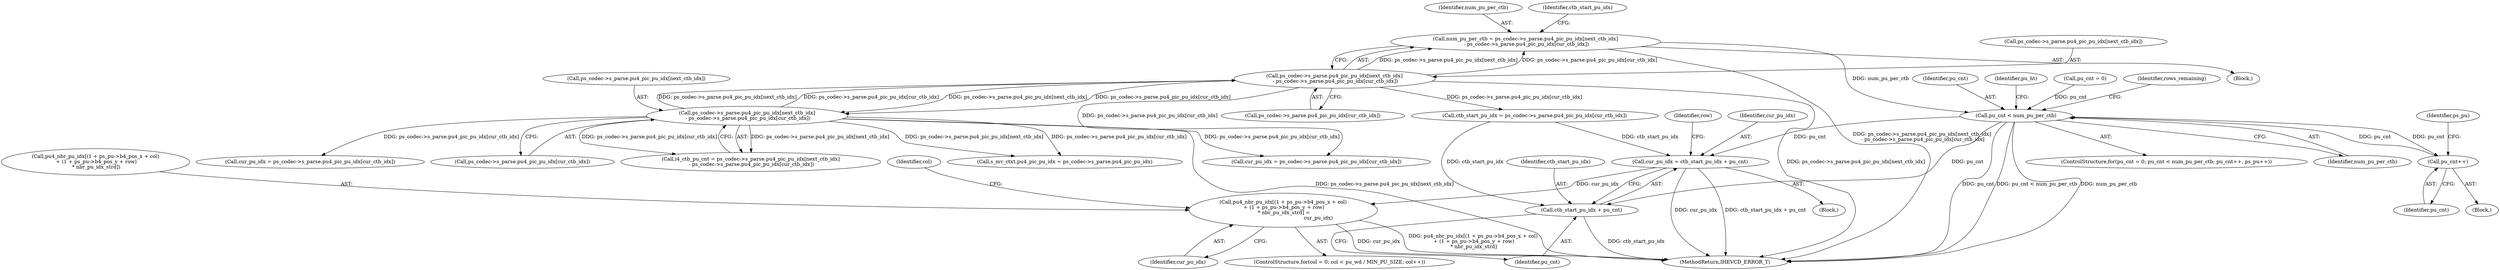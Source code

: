 digraph "0_Android_2b9fb0c2074d370a254b35e2489de2d94943578d@integer" {
"1003672" [label="(Call,num_pu_per_ctb = ps_codec->s_parse.pu4_pic_pu_idx[next_ctb_idx]\n - ps_codec->s_parse.pu4_pic_pu_idx[cur_ctb_idx])"];
"1003674" [label="(Call,ps_codec->s_parse.pu4_pic_pu_idx[next_ctb_idx]\n - ps_codec->s_parse.pu4_pic_pu_idx[cur_ctb_idx])"];
"1003362" [label="(Call,ps_codec->s_parse.pu4_pic_pu_idx[next_ctb_idx]\n - ps_codec->s_parse.pu4_pic_pu_idx[cur_ctb_idx])"];
"1003712" [label="(Call,pu_cnt < num_pu_per_ctb)"];
"1003716" [label="(Call,pu_cnt++)"];
"1003742" [label="(Call,cur_pu_idx = ctb_start_pu_idx + pu_cnt)"];
"1003769" [label="(Call,pu4_nbr_pu_idx[(1 + ps_pu->b4_pos_x + col)\n + (1 + ps_pu->b4_pos_y + row)\n * nbr_pu_idx_strd] =\n                                            cur_pu_idx)"];
"1003744" [label="(Call,ctb_start_pu_idx + pu_cnt)"];
"1003749" [label="(Identifier,row)"];
"1003362" [label="(Call,ps_codec->s_parse.pu4_pic_pu_idx[next_ctb_idx]\n - ps_codec->s_parse.pu4_pic_pu_idx[cur_ctb_idx])"];
"1003758" [label="(ControlStructure,for(col = 0; col < pu_wd / MIN_PU_SIZE; col++))"];
"1003743" [label="(Identifier,cur_pu_idx)"];
"1003377" [label="(Call,cur_pu_idx = ps_codec->s_parse.pu4_pic_pu_idx[cur_ctb_idx])"];
"1003714" [label="(Identifier,num_pu_per_ctb)"];
"1003770" [label="(Call,pu4_nbr_pu_idx[(1 + ps_pu->b4_pos_x + col)\n + (1 + ps_pu->b4_pos_y + row)\n * nbr_pu_idx_strd])"];
"1003746" [label="(Identifier,pu_cnt)"];
"1003363" [label="(Call,ps_codec->s_parse.pu4_pic_pu_idx[next_ctb_idx])"];
"1003720" [label="(Block,)"];
"1003682" [label="(Call,ps_codec->s_parse.pu4_pic_pu_idx[cur_ctb_idx])"];
"1003716" [label="(Call,pu_cnt++)"];
"1003673" [label="(Identifier,num_pu_per_ctb)"];
"1003370" [label="(Call,ps_codec->s_parse.pu4_pic_pu_idx[cur_ctb_idx])"];
"1003744" [label="(Call,ctb_start_pu_idx + pu_cnt)"];
"1003675" [label="(Call,ps_codec->s_parse.pu4_pic_pu_idx[next_ctb_idx])"];
"1005291" [label="(MethodReturn,IHEVCD_ERROR_T)"];
"1003789" [label="(Identifier,cur_pu_idx)"];
"1003769" [label="(Call,pu4_nbr_pu_idx[(1 + ps_pu->b4_pos_x + col)\n + (1 + ps_pu->b4_pos_y + row)\n * nbr_pu_idx_strd] =\n                                            cur_pu_idx)"];
"1003768" [label="(Identifier,col)"];
"1003713" [label="(Identifier,pu_cnt)"];
"1003717" [label="(Identifier,pu_cnt)"];
"1003745" [label="(Identifier,ctb_start_pu_idx)"];
"1003724" [label="(Identifier,pu_ht)"];
"1003709" [label="(Call,pu_cnt = 0)"];
"1003712" [label="(Call,pu_cnt < num_pu_per_ctb)"];
"1003719" [label="(Identifier,ps_pu)"];
"1003715" [label="(Block,)"];
"1003689" [label="(Call,ctb_start_pu_idx = ps_codec->s_parse.pu4_pic_pu_idx[cur_ctb_idx])"];
"1003534" [label="(Block,)"];
"1003674" [label="(Call,ps_codec->s_parse.pu4_pic_pu_idx[next_ctb_idx]\n - ps_codec->s_parse.pu4_pic_pu_idx[cur_ctb_idx])"];
"1003479" [label="(Call,s_mv_ctxt.pu4_pic_pu_idx = ps_codec->s_parse.pu4_pic_pu_idx)"];
"1003690" [label="(Identifier,ctb_start_pu_idx)"];
"1003954" [label="(Call,cur_pu_idx = ps_codec->s_parse.pu4_pic_pu_idx[cur_ctb_idx])"];
"1003742" [label="(Call,cur_pu_idx = ctb_start_pu_idx + pu_cnt)"];
"1003672" [label="(Call,num_pu_per_ctb = ps_codec->s_parse.pu4_pic_pu_idx[next_ctb_idx]\n - ps_codec->s_parse.pu4_pic_pu_idx[cur_ctb_idx])"];
"1003793" [label="(Identifier,rows_remaining)"];
"1003708" [label="(ControlStructure,for(pu_cnt = 0; pu_cnt < num_pu_per_ctb; pu_cnt++, ps_pu++))"];
"1003360" [label="(Call,i4_ctb_pu_cnt = ps_codec->s_parse.pu4_pic_pu_idx[next_ctb_idx]\n - ps_codec->s_parse.pu4_pic_pu_idx[cur_ctb_idx])"];
"1003672" -> "1003534"  [label="AST: "];
"1003672" -> "1003674"  [label="CFG: "];
"1003673" -> "1003672"  [label="AST: "];
"1003674" -> "1003672"  [label="AST: "];
"1003690" -> "1003672"  [label="CFG: "];
"1003672" -> "1005291"  [label="DDG: ps_codec->s_parse.pu4_pic_pu_idx[next_ctb_idx]\n - ps_codec->s_parse.pu4_pic_pu_idx[cur_ctb_idx]"];
"1003674" -> "1003672"  [label="DDG: ps_codec->s_parse.pu4_pic_pu_idx[next_ctb_idx]"];
"1003674" -> "1003672"  [label="DDG: ps_codec->s_parse.pu4_pic_pu_idx[cur_ctb_idx]"];
"1003672" -> "1003712"  [label="DDG: num_pu_per_ctb"];
"1003674" -> "1003682"  [label="CFG: "];
"1003675" -> "1003674"  [label="AST: "];
"1003682" -> "1003674"  [label="AST: "];
"1003674" -> "1005291"  [label="DDG: ps_codec->s_parse.pu4_pic_pu_idx[next_ctb_idx]"];
"1003674" -> "1003362"  [label="DDG: ps_codec->s_parse.pu4_pic_pu_idx[next_ctb_idx]"];
"1003674" -> "1003362"  [label="DDG: ps_codec->s_parse.pu4_pic_pu_idx[cur_ctb_idx]"];
"1003362" -> "1003674"  [label="DDG: ps_codec->s_parse.pu4_pic_pu_idx[next_ctb_idx]"];
"1003362" -> "1003674"  [label="DDG: ps_codec->s_parse.pu4_pic_pu_idx[cur_ctb_idx]"];
"1003674" -> "1003689"  [label="DDG: ps_codec->s_parse.pu4_pic_pu_idx[cur_ctb_idx]"];
"1003674" -> "1003954"  [label="DDG: ps_codec->s_parse.pu4_pic_pu_idx[cur_ctb_idx]"];
"1003362" -> "1003360"  [label="AST: "];
"1003362" -> "1003370"  [label="CFG: "];
"1003363" -> "1003362"  [label="AST: "];
"1003370" -> "1003362"  [label="AST: "];
"1003360" -> "1003362"  [label="CFG: "];
"1003362" -> "1005291"  [label="DDG: ps_codec->s_parse.pu4_pic_pu_idx[next_ctb_idx]"];
"1003362" -> "1003360"  [label="DDG: ps_codec->s_parse.pu4_pic_pu_idx[next_ctb_idx]"];
"1003362" -> "1003360"  [label="DDG: ps_codec->s_parse.pu4_pic_pu_idx[cur_ctb_idx]"];
"1003362" -> "1003377"  [label="DDG: ps_codec->s_parse.pu4_pic_pu_idx[cur_ctb_idx]"];
"1003362" -> "1003479"  [label="DDG: ps_codec->s_parse.pu4_pic_pu_idx[next_ctb_idx]"];
"1003362" -> "1003479"  [label="DDG: ps_codec->s_parse.pu4_pic_pu_idx[cur_ctb_idx]"];
"1003362" -> "1003954"  [label="DDG: ps_codec->s_parse.pu4_pic_pu_idx[cur_ctb_idx]"];
"1003712" -> "1003708"  [label="AST: "];
"1003712" -> "1003714"  [label="CFG: "];
"1003713" -> "1003712"  [label="AST: "];
"1003714" -> "1003712"  [label="AST: "];
"1003724" -> "1003712"  [label="CFG: "];
"1003793" -> "1003712"  [label="CFG: "];
"1003712" -> "1005291"  [label="DDG: pu_cnt"];
"1003712" -> "1005291"  [label="DDG: pu_cnt < num_pu_per_ctb"];
"1003712" -> "1005291"  [label="DDG: num_pu_per_ctb"];
"1003716" -> "1003712"  [label="DDG: pu_cnt"];
"1003709" -> "1003712"  [label="DDG: pu_cnt"];
"1003712" -> "1003716"  [label="DDG: pu_cnt"];
"1003712" -> "1003742"  [label="DDG: pu_cnt"];
"1003712" -> "1003744"  [label="DDG: pu_cnt"];
"1003716" -> "1003715"  [label="AST: "];
"1003716" -> "1003717"  [label="CFG: "];
"1003717" -> "1003716"  [label="AST: "];
"1003719" -> "1003716"  [label="CFG: "];
"1003742" -> "1003720"  [label="AST: "];
"1003742" -> "1003744"  [label="CFG: "];
"1003743" -> "1003742"  [label="AST: "];
"1003744" -> "1003742"  [label="AST: "];
"1003749" -> "1003742"  [label="CFG: "];
"1003742" -> "1005291"  [label="DDG: cur_pu_idx"];
"1003742" -> "1005291"  [label="DDG: ctb_start_pu_idx + pu_cnt"];
"1003689" -> "1003742"  [label="DDG: ctb_start_pu_idx"];
"1003742" -> "1003769"  [label="DDG: cur_pu_idx"];
"1003769" -> "1003758"  [label="AST: "];
"1003769" -> "1003789"  [label="CFG: "];
"1003770" -> "1003769"  [label="AST: "];
"1003789" -> "1003769"  [label="AST: "];
"1003768" -> "1003769"  [label="CFG: "];
"1003769" -> "1005291"  [label="DDG: cur_pu_idx"];
"1003769" -> "1005291"  [label="DDG: pu4_nbr_pu_idx[(1 + ps_pu->b4_pos_x + col)\n + (1 + ps_pu->b4_pos_y + row)\n * nbr_pu_idx_strd]"];
"1003744" -> "1003746"  [label="CFG: "];
"1003745" -> "1003744"  [label="AST: "];
"1003746" -> "1003744"  [label="AST: "];
"1003744" -> "1005291"  [label="DDG: ctb_start_pu_idx"];
"1003689" -> "1003744"  [label="DDG: ctb_start_pu_idx"];
}
